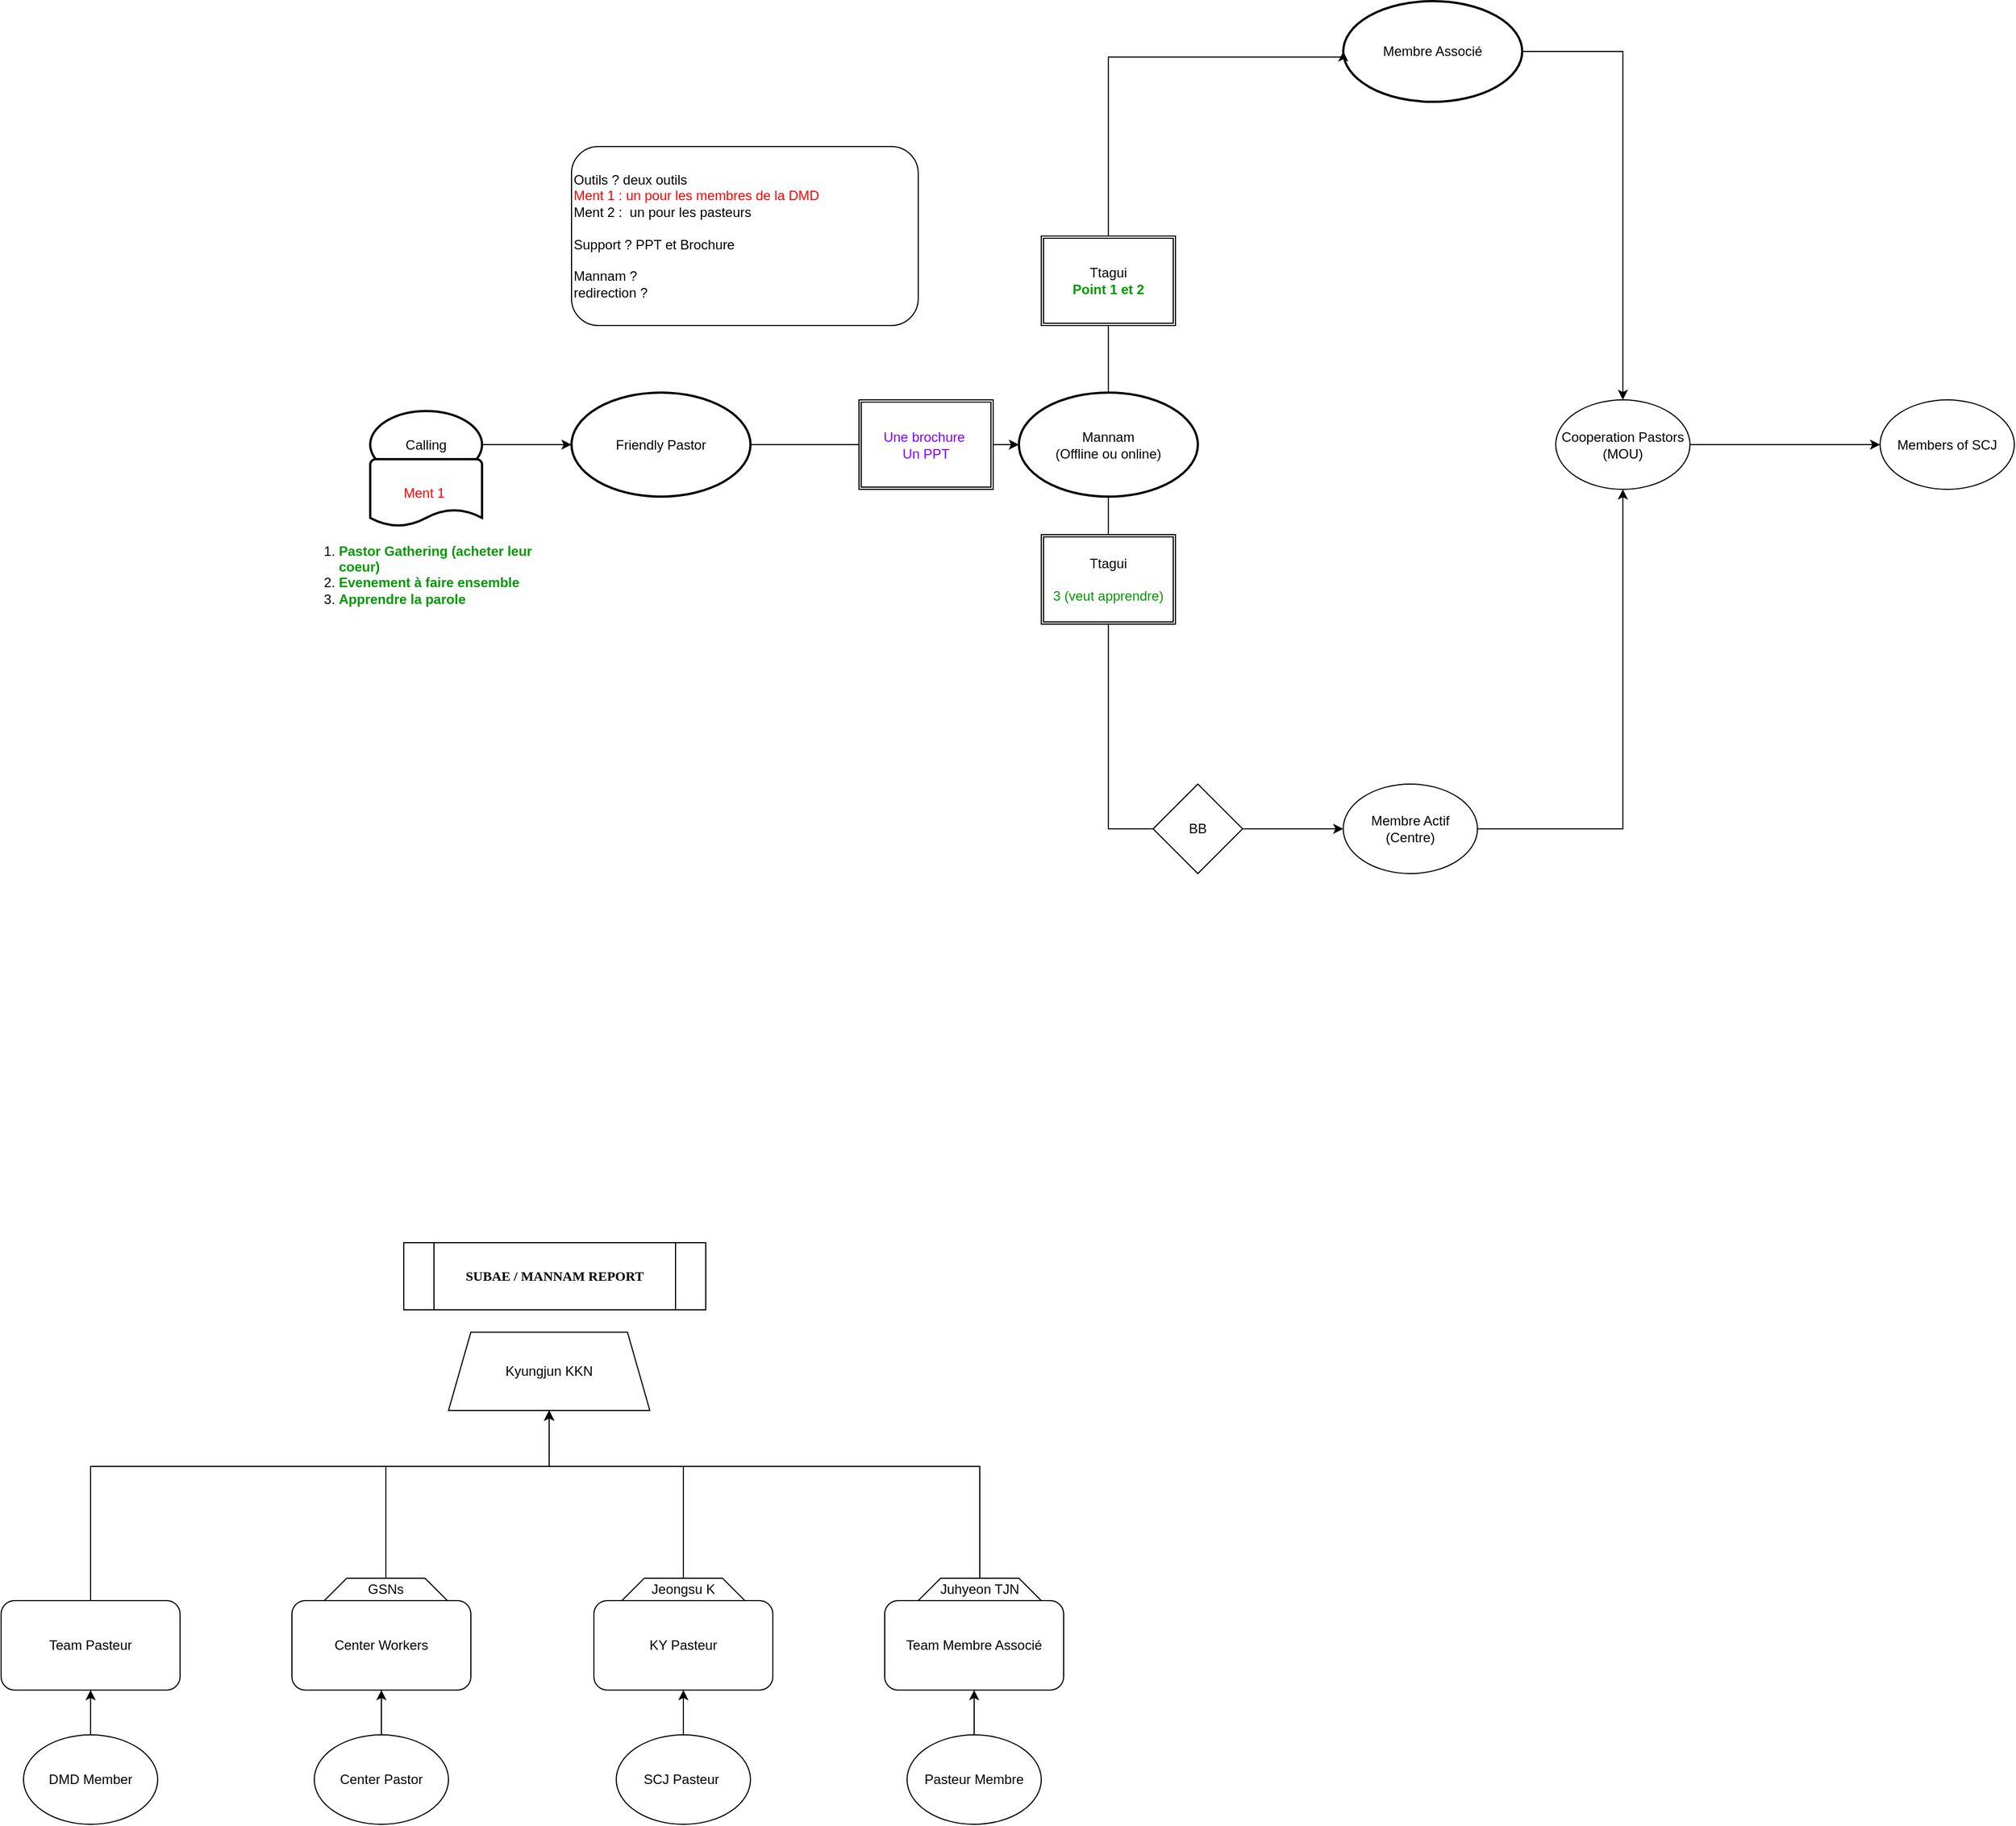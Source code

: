 <mxfile version="25.0.3">
  <diagram name="Page-1" id="cOgU7hjmjJvWijCojQ1F">
    <mxGraphModel dx="3054" dy="696" grid="1" gridSize="10" guides="1" tooltips="1" connect="1" arrows="1" fold="1" page="1" pageScale="1" pageWidth="827" pageHeight="1169" math="0" shadow="0">
      <root>
        <mxCell id="0" />
        <mxCell id="1" parent="0" />
        <mxCell id="1qVqDtgRL5_yvvf13ffs-9" style="edgeStyle=orthogonalEdgeStyle;rounded=0;orthogonalLoop=1;jettySize=auto;html=1;entryX=0.5;entryY=1;entryDx=0;entryDy=0;" edge="1" parent="1" source="1qVqDtgRL5_yvvf13ffs-1" target="1qVqDtgRL5_yvvf13ffs-4">
          <mxGeometry relative="1" as="geometry" />
        </mxCell>
        <mxCell id="1qVqDtgRL5_yvvf13ffs-1" value="Membre Actif&lt;div&gt;(Centre)&lt;/div&gt;" style="ellipse;whiteSpace=wrap;html=1;" vertex="1" parent="1">
          <mxGeometry x="210" y="790" width="120" height="80" as="geometry" />
        </mxCell>
        <mxCell id="1qVqDtgRL5_yvvf13ffs-7" style="edgeStyle=orthogonalEdgeStyle;rounded=0;orthogonalLoop=1;jettySize=auto;html=1;entryX=0.5;entryY=0;entryDx=0;entryDy=0;" edge="1" parent="1" source="1qVqDtgRL5_yvvf13ffs-2" target="1qVqDtgRL5_yvvf13ffs-4">
          <mxGeometry relative="1" as="geometry" />
        </mxCell>
        <mxCell id="1qVqDtgRL5_yvvf13ffs-2" value="Membre Associé" style="ellipse;whiteSpace=wrap;html=1;strokeWidth=2;" vertex="1" parent="1">
          <mxGeometry x="210" y="90" width="160" height="90" as="geometry" />
        </mxCell>
        <mxCell id="1qVqDtgRL5_yvvf13ffs-8" style="edgeStyle=orthogonalEdgeStyle;rounded=0;orthogonalLoop=1;jettySize=auto;html=1;entryX=0;entryY=0.5;entryDx=0;entryDy=0;" edge="1" parent="1" source="1qVqDtgRL5_yvvf13ffs-4" target="1qVqDtgRL5_yvvf13ffs-6">
          <mxGeometry relative="1" as="geometry" />
        </mxCell>
        <mxCell id="1qVqDtgRL5_yvvf13ffs-4" value="Cooperation Pastors&lt;div&gt;(MOU)&lt;/div&gt;" style="ellipse;whiteSpace=wrap;html=1;" vertex="1" parent="1">
          <mxGeometry x="400" y="446.5" width="120" height="80" as="geometry" />
        </mxCell>
        <mxCell id="1qVqDtgRL5_yvvf13ffs-6" value="Members of SCJ" style="ellipse;whiteSpace=wrap;html=1;" vertex="1" parent="1">
          <mxGeometry x="690" y="446.5" width="120" height="80" as="geometry" />
        </mxCell>
        <mxCell id="1qVqDtgRL5_yvvf13ffs-12" value="Outils ? deux outils&amp;nbsp;&lt;div&gt;&lt;span style=&quot;background-color: initial;&quot;&gt;&lt;font color=&quot;#ff0000&quot;&gt;Ment 1 : un pour les membres de la DMD&lt;/font&gt;&lt;/span&gt;&lt;/div&gt;&lt;div&gt;&lt;div&gt;Ment 2 :&amp;nbsp; un pour les pasteurs&lt;/div&gt;&lt;div&gt;&lt;br&gt;&lt;/div&gt;&lt;div&gt;Support ? PPT et Brochure&lt;/div&gt;&lt;div&gt;&lt;br&gt;&lt;/div&gt;&lt;div&gt;Mannam ?&lt;/div&gt;&lt;div&gt;redirection ?&lt;/div&gt;&lt;/div&gt;" style="rounded=1;whiteSpace=wrap;html=1;align=left;" vertex="1" parent="1">
          <mxGeometry x="-480" y="220" width="310" height="160" as="geometry" />
        </mxCell>
        <mxCell id="1qVqDtgRL5_yvvf13ffs-21" style="edgeStyle=orthogonalEdgeStyle;rounded=0;orthogonalLoop=1;jettySize=auto;html=1;entryX=0;entryY=0.5;entryDx=0;entryDy=0;entryPerimeter=0;" edge="1" parent="1" source="1qVqDtgRL5_yvvf13ffs-17" target="1qVqDtgRL5_yvvf13ffs-28">
          <mxGeometry relative="1" as="geometry">
            <mxPoint x="-360" y="485.971" as="targetPoint" />
          </mxGeometry>
        </mxCell>
        <mxCell id="1qVqDtgRL5_yvvf13ffs-17" value="Calling" style="strokeWidth=2;html=1;shape=mxgraph.flowchart.start_1;whiteSpace=wrap;" vertex="1" parent="1">
          <mxGeometry x="-660" y="456.5" width="100" height="60" as="geometry" />
        </mxCell>
        <mxCell id="1qVqDtgRL5_yvvf13ffs-18" value="&lt;font color=&quot;#ff0000&quot;&gt;Ment 1&amp;nbsp;&lt;/font&gt;" style="strokeWidth=2;html=1;shape=mxgraph.flowchart.document2;whiteSpace=wrap;size=0.25;" vertex="1" parent="1">
          <mxGeometry x="-660" y="499.5" width="100" height="60" as="geometry" />
        </mxCell>
        <mxCell id="1qVqDtgRL5_yvvf13ffs-23" style="edgeStyle=orthogonalEdgeStyle;rounded=0;orthogonalLoop=1;jettySize=auto;html=1;entryX=0;entryY=0.5;entryDx=0;entryDy=0;" edge="1" parent="1" source="1qVqDtgRL5_yvvf13ffs-20" target="1qVqDtgRL5_yvvf13ffs-2">
          <mxGeometry relative="1" as="geometry">
            <mxPoint y="190" as="targetPoint" />
            <Array as="points">
              <mxPoint y="140" />
            </Array>
          </mxGeometry>
        </mxCell>
        <mxCell id="1qVqDtgRL5_yvvf13ffs-27" style="edgeStyle=orthogonalEdgeStyle;rounded=0;orthogonalLoop=1;jettySize=auto;html=1;exitX=0.5;exitY=1;exitDx=0;exitDy=0;exitPerimeter=0;entryX=0;entryY=0.5;entryDx=0;entryDy=0;" edge="1" parent="1" source="1qVqDtgRL5_yvvf13ffs-20" target="1qVqDtgRL5_yvvf13ffs-1">
          <mxGeometry relative="1" as="geometry" />
        </mxCell>
        <mxCell id="1qVqDtgRL5_yvvf13ffs-20" value="Mannam&lt;div&gt;(Offline ou online)&lt;/div&gt;" style="strokeWidth=2;html=1;shape=mxgraph.flowchart.start_1;whiteSpace=wrap;" vertex="1" parent="1">
          <mxGeometry x="-80" y="440" width="160" height="93" as="geometry" />
        </mxCell>
        <mxCell id="1qVqDtgRL5_yvvf13ffs-24" value="Ttagui&lt;div&gt;&lt;b&gt;&lt;font color=&quot;#009900&quot;&gt;Point 1 et 2&lt;/font&gt;&lt;/b&gt;&lt;/div&gt;" style="shape=ext;double=1;rounded=0;whiteSpace=wrap;html=1;" vertex="1" parent="1">
          <mxGeometry x="-60" y="300" width="120" height="80" as="geometry" />
        </mxCell>
        <mxCell id="1qVqDtgRL5_yvvf13ffs-25" value="Ttagui&lt;div&gt;&lt;br&gt;&lt;div&gt;&lt;font color=&quot;#009900&quot;&gt;3 (veut apprendre)&lt;/font&gt;&lt;/div&gt;&lt;/div&gt;" style="shape=ext;double=1;rounded=0;whiteSpace=wrap;html=1;" vertex="1" parent="1">
          <mxGeometry x="-60" y="567" width="120" height="80" as="geometry" />
        </mxCell>
        <mxCell id="1qVqDtgRL5_yvvf13ffs-28" value="Friendly Pastor" style="strokeWidth=2;html=1;shape=mxgraph.flowchart.start_1;whiteSpace=wrap;" vertex="1" parent="1">
          <mxGeometry x="-480" y="440" width="160" height="93" as="geometry" />
        </mxCell>
        <mxCell id="1qVqDtgRL5_yvvf13ffs-29" style="edgeStyle=orthogonalEdgeStyle;rounded=0;orthogonalLoop=1;jettySize=auto;html=1;exitX=1;exitY=0.5;exitDx=0;exitDy=0;exitPerimeter=0;entryX=0;entryY=0.5;entryDx=0;entryDy=0;entryPerimeter=0;" edge="1" parent="1" source="1qVqDtgRL5_yvvf13ffs-28" target="1qVqDtgRL5_yvvf13ffs-20">
          <mxGeometry relative="1" as="geometry" />
        </mxCell>
        <mxCell id="1qVqDtgRL5_yvvf13ffs-15" value="&lt;font color=&quot;#7f00ff&quot;&gt;Une brochure&amp;nbsp;&lt;/font&gt;&lt;div&gt;&lt;font color=&quot;#7f00ff&quot;&gt;Un PPT&lt;/font&gt;&lt;/div&gt;" style="shape=ext;double=1;rounded=0;whiteSpace=wrap;html=1;" vertex="1" parent="1">
          <mxGeometry x="-223" y="446.5" width="120" height="80" as="geometry" />
        </mxCell>
        <mxCell id="1qVqDtgRL5_yvvf13ffs-30" value="&lt;ol&gt;&lt;li&gt;&lt;font color=&quot;#009900&quot; style=&quot;font-size: 12px;&quot;&gt;&lt;b style=&quot;&quot;&gt;Pastor Gathering (acheter leur coeur)&lt;/b&gt;&lt;/font&gt;&lt;/li&gt;&lt;li&gt;&lt;b&gt;&lt;font color=&quot;#009900&quot;&gt;Evenement à faire ensemble&lt;/font&gt;&lt;/b&gt;&lt;/li&gt;&lt;li&gt;&lt;b&gt;&lt;font color=&quot;#009900&quot;&gt;Apprendre la parole&lt;/font&gt;&lt;/b&gt;&lt;/li&gt;&lt;/ol&gt;" style="text;strokeColor=none;fillColor=none;html=1;whiteSpace=wrap;verticalAlign=middle;overflow=hidden;" vertex="1" parent="1">
          <mxGeometry x="-730" y="559.5" width="250" height="80" as="geometry" />
        </mxCell>
        <mxCell id="1qVqDtgRL5_yvvf13ffs-31" value="BB" style="rhombus;whiteSpace=wrap;html=1;" vertex="1" parent="1">
          <mxGeometry x="40" y="790" width="80" height="80" as="geometry" />
        </mxCell>
        <mxCell id="1qVqDtgRL5_yvvf13ffs-61" style="edgeStyle=orthogonalEdgeStyle;rounded=0;orthogonalLoop=1;jettySize=auto;html=1;entryX=0.5;entryY=1;entryDx=0;entryDy=0;" edge="1" parent="1" source="1qVqDtgRL5_yvvf13ffs-38" target="1qVqDtgRL5_yvvf13ffs-55">
          <mxGeometry relative="1" as="geometry">
            <Array as="points">
              <mxPoint x="-910" y="1400" />
              <mxPoint x="-500" y="1400" />
            </Array>
          </mxGeometry>
        </mxCell>
        <mxCell id="1qVqDtgRL5_yvvf13ffs-38" value="Team Pasteur" style="rounded=1;whiteSpace=wrap;html=1;" vertex="1" parent="1">
          <mxGeometry x="-990" y="1520" width="160" height="80" as="geometry" />
        </mxCell>
        <mxCell id="1qVqDtgRL5_yvvf13ffs-39" value="Center Workers" style="rounded=1;whiteSpace=wrap;html=1;" vertex="1" parent="1">
          <mxGeometry x="-730" y="1520" width="160" height="80" as="geometry" />
        </mxCell>
        <mxCell id="1qVqDtgRL5_yvvf13ffs-41" value="KY Pasteur" style="rounded=1;whiteSpace=wrap;html=1;" vertex="1" parent="1">
          <mxGeometry x="-460" y="1520" width="160" height="80" as="geometry" />
        </mxCell>
        <mxCell id="1qVqDtgRL5_yvvf13ffs-43" value="Team Membre Associé" style="rounded=1;whiteSpace=wrap;html=1;" vertex="1" parent="1">
          <mxGeometry x="-200" y="1520" width="160" height="80" as="geometry" />
        </mxCell>
        <mxCell id="1qVqDtgRL5_yvvf13ffs-45" value="" style="edgeStyle=orthogonalEdgeStyle;rounded=0;orthogonalLoop=1;jettySize=auto;html=1;" edge="1" parent="1" source="1qVqDtgRL5_yvvf13ffs-44" target="1qVqDtgRL5_yvvf13ffs-43">
          <mxGeometry relative="1" as="geometry" />
        </mxCell>
        <mxCell id="1qVqDtgRL5_yvvf13ffs-44" value="Pasteur Membre" style="ellipse;whiteSpace=wrap;html=1;" vertex="1" parent="1">
          <mxGeometry x="-180" y="1640" width="120" height="80" as="geometry" />
        </mxCell>
        <mxCell id="1qVqDtgRL5_yvvf13ffs-51" value="" style="edgeStyle=orthogonalEdgeStyle;rounded=0;orthogonalLoop=1;jettySize=auto;html=1;" edge="1" parent="1" source="1qVqDtgRL5_yvvf13ffs-46" target="1qVqDtgRL5_yvvf13ffs-41">
          <mxGeometry relative="1" as="geometry" />
        </mxCell>
        <mxCell id="1qVqDtgRL5_yvvf13ffs-46" value="SCJ Pasteur&amp;nbsp;" style="ellipse;whiteSpace=wrap;html=1;" vertex="1" parent="1">
          <mxGeometry x="-440" y="1640" width="120" height="80" as="geometry" />
        </mxCell>
        <mxCell id="1qVqDtgRL5_yvvf13ffs-56" value="" style="edgeStyle=orthogonalEdgeStyle;rounded=0;orthogonalLoop=1;jettySize=auto;html=1;" edge="1" parent="1" source="1qVqDtgRL5_yvvf13ffs-47" target="1qVqDtgRL5_yvvf13ffs-39">
          <mxGeometry relative="1" as="geometry" />
        </mxCell>
        <mxCell id="1qVqDtgRL5_yvvf13ffs-47" value="Center Pastor" style="ellipse;whiteSpace=wrap;html=1;" vertex="1" parent="1">
          <mxGeometry x="-710" y="1640" width="120" height="80" as="geometry" />
        </mxCell>
        <mxCell id="1qVqDtgRL5_yvvf13ffs-58" style="edgeStyle=orthogonalEdgeStyle;rounded=0;orthogonalLoop=1;jettySize=auto;html=1;exitX=0.5;exitY=0;exitDx=0;exitDy=0;" edge="1" parent="1" source="1qVqDtgRL5_yvvf13ffs-48" target="1qVqDtgRL5_yvvf13ffs-38">
          <mxGeometry relative="1" as="geometry" />
        </mxCell>
        <mxCell id="1qVqDtgRL5_yvvf13ffs-48" value="DMD Member" style="ellipse;whiteSpace=wrap;html=1;" vertex="1" parent="1">
          <mxGeometry x="-970" y="1640" width="120" height="80" as="geometry" />
        </mxCell>
        <mxCell id="1qVqDtgRL5_yvvf13ffs-65" style="edgeStyle=orthogonalEdgeStyle;rounded=0;orthogonalLoop=1;jettySize=auto;html=1;exitX=0.5;exitY=0;exitDx=0;exitDy=0;entryX=0.5;entryY=1;entryDx=0;entryDy=0;" edge="1" parent="1" source="1qVqDtgRL5_yvvf13ffs-49" target="1qVqDtgRL5_yvvf13ffs-55">
          <mxGeometry relative="1" as="geometry">
            <Array as="points">
              <mxPoint x="-115" y="1400" />
              <mxPoint x="-500" y="1400" />
            </Array>
          </mxGeometry>
        </mxCell>
        <mxCell id="1qVqDtgRL5_yvvf13ffs-49" value="Juhyeon TJN" style="shape=trapezoid;perimeter=trapezoidPerimeter;whiteSpace=wrap;html=1;fixedSize=1;" vertex="1" parent="1">
          <mxGeometry x="-170" y="1500" width="110" height="20" as="geometry" />
        </mxCell>
        <mxCell id="1qVqDtgRL5_yvvf13ffs-64" style="edgeStyle=orthogonalEdgeStyle;rounded=0;orthogonalLoop=1;jettySize=auto;html=1;exitX=0.5;exitY=0;exitDx=0;exitDy=0;entryX=0.5;entryY=1;entryDx=0;entryDy=0;" edge="1" parent="1" source="1qVqDtgRL5_yvvf13ffs-50" target="1qVqDtgRL5_yvvf13ffs-55">
          <mxGeometry relative="1" as="geometry">
            <Array as="points">
              <mxPoint x="-380" y="1400" />
              <mxPoint x="-500" y="1400" />
            </Array>
          </mxGeometry>
        </mxCell>
        <mxCell id="1qVqDtgRL5_yvvf13ffs-50" value="Jeongsu K" style="shape=trapezoid;perimeter=trapezoidPerimeter;whiteSpace=wrap;html=1;fixedSize=1;" vertex="1" parent="1">
          <mxGeometry x="-435" y="1500" width="110" height="20" as="geometry" />
        </mxCell>
        <mxCell id="1qVqDtgRL5_yvvf13ffs-63" style="edgeStyle=orthogonalEdgeStyle;rounded=0;orthogonalLoop=1;jettySize=auto;html=1;entryX=0.5;entryY=1;entryDx=0;entryDy=0;" edge="1" parent="1" source="1qVqDtgRL5_yvvf13ffs-52" target="1qVqDtgRL5_yvvf13ffs-55">
          <mxGeometry relative="1" as="geometry">
            <Array as="points">
              <mxPoint x="-646" y="1400" />
              <mxPoint x="-500" y="1400" />
            </Array>
          </mxGeometry>
        </mxCell>
        <mxCell id="1qVqDtgRL5_yvvf13ffs-52" value="GSNs" style="shape=trapezoid;perimeter=trapezoidPerimeter;whiteSpace=wrap;html=1;fixedSize=1;" vertex="1" parent="1">
          <mxGeometry x="-701" y="1500" width="110" height="20" as="geometry" />
        </mxCell>
        <mxCell id="1qVqDtgRL5_yvvf13ffs-55" value="Kyungjun KKN" style="shape=trapezoid;perimeter=trapezoidPerimeter;whiteSpace=wrap;html=1;fixedSize=1;" vertex="1" parent="1">
          <mxGeometry x="-590" y="1280" width="180" height="70" as="geometry" />
        </mxCell>
        <mxCell id="1qVqDtgRL5_yvvf13ffs-66" value="&lt;font face=&quot;Tahoma&quot;&gt;&lt;b&gt;SUBAE / MANNAM REPORT&lt;/b&gt;&lt;/font&gt;" style="shape=process;whiteSpace=wrap;html=1;backgroundOutline=1;" vertex="1" parent="1">
          <mxGeometry x="-630" y="1200" width="270" height="60" as="geometry" />
        </mxCell>
      </root>
    </mxGraphModel>
  </diagram>
</mxfile>
